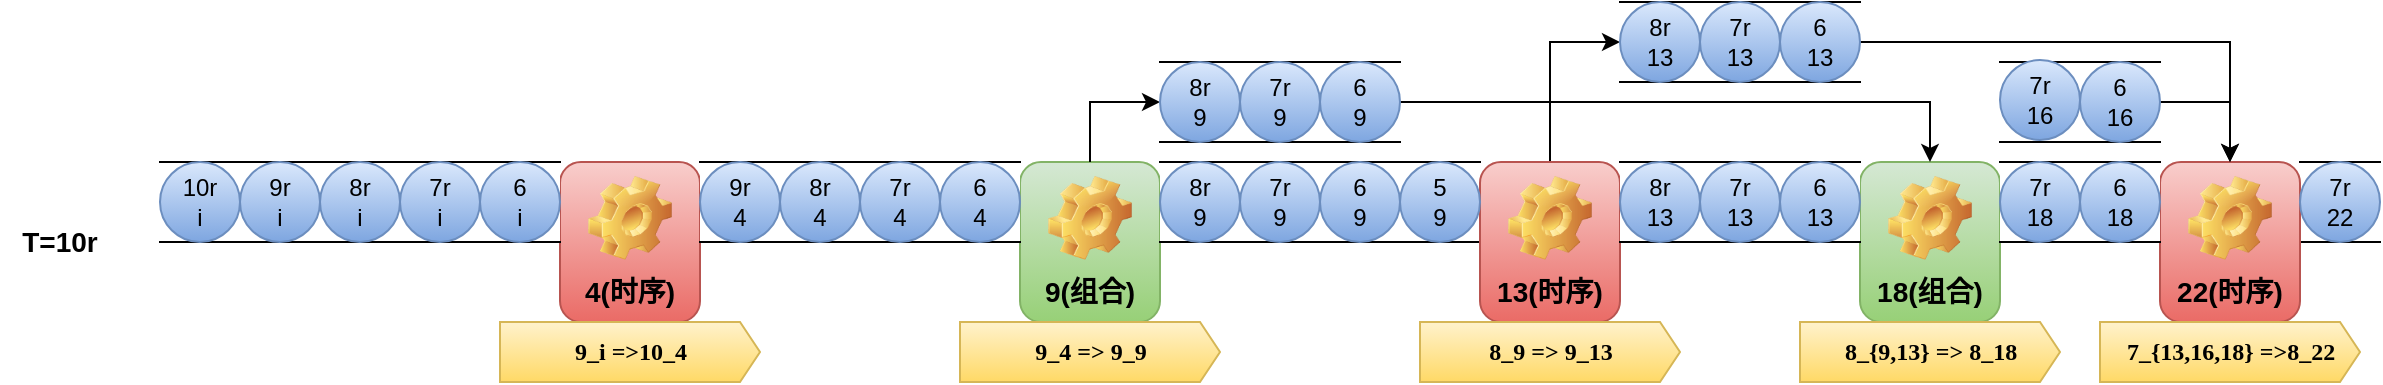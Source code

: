 <mxfile version="24.7.8">
  <diagram name="第 1 页" id="sMYmb9f0E75zViTfouJD">
    <mxGraphModel dx="1434" dy="738" grid="1" gridSize="10" guides="1" tooltips="1" connect="1" arrows="1" fold="1" page="1" pageScale="1" pageWidth="1169" pageHeight="827" math="0" shadow="0">
      <root>
        <mxCell id="0" />
        <mxCell id="1" parent="0" />
        <mxCell id="9udhq2torL1eLMPgQ3-c-1" value="" style="html=1;dashed=0;whiteSpace=wrap;shape=partialRectangle;right=0;left=0;" vertex="1" parent="1">
          <mxGeometry x="1190" y="120" width="40" height="40" as="geometry" />
        </mxCell>
        <mxCell id="9udhq2torL1eLMPgQ3-c-2" value="4(时序)" style="label;whiteSpace=wrap;html=1;align=center;verticalAlign=bottom;spacingLeft=0;spacingBottom=4;imageAlign=center;imageVerticalAlign=top;image=img/clipart/Gear_128x128.png;fontSize=14;fillColor=#f8cecc;gradientColor=#ea6b66;strokeColor=#b85450;" vertex="1" parent="1">
          <mxGeometry x="320" y="120" width="70" height="80" as="geometry" />
        </mxCell>
        <mxCell id="9udhq2torL1eLMPgQ3-c-3" value="9(组合)" style="label;whiteSpace=wrap;html=1;align=center;verticalAlign=bottom;spacingLeft=0;spacingBottom=4;imageAlign=center;imageVerticalAlign=top;image=img/clipart/Gear_128x128.png;fontSize=14;fillColor=#d5e8d4;gradientColor=#97d077;strokeColor=#82b366;" vertex="1" parent="1">
          <mxGeometry x="550" y="120" width="70" height="80" as="geometry" />
        </mxCell>
        <mxCell id="9udhq2torL1eLMPgQ3-c-4" value="" style="html=1;dashed=0;whiteSpace=wrap;shape=partialRectangle;right=0;left=0;" vertex="1" parent="1">
          <mxGeometry x="120" y="120" width="200" height="40" as="geometry" />
        </mxCell>
        <mxCell id="9udhq2torL1eLMPgQ3-c-5" value="&lt;div&gt;6&lt;/div&gt;&lt;div&gt;i&lt;/div&gt;" style="ellipse;whiteSpace=wrap;html=1;fillColor=#dae8fc;gradientColor=#7ea6e0;strokeColor=#6c8ebf;" vertex="1" parent="1">
          <mxGeometry x="280" y="120" width="40" height="40" as="geometry" />
        </mxCell>
        <mxCell id="9udhq2torL1eLMPgQ3-c-6" value="" style="html=1;dashed=0;whiteSpace=wrap;shape=partialRectangle;right=0;left=0;" vertex="1" parent="1">
          <mxGeometry x="390" y="120" width="160" height="40" as="geometry" />
        </mxCell>
        <mxCell id="9udhq2torL1eLMPgQ3-c-7" value="" style="html=1;dashed=0;whiteSpace=wrap;shape=partialRectangle;right=0;left=0;" vertex="1" parent="1">
          <mxGeometry x="620" y="120" width="160" height="40" as="geometry" />
        </mxCell>
        <mxCell id="9udhq2torL1eLMPgQ3-c-8" style="edgeStyle=orthogonalEdgeStyle;rounded=0;orthogonalLoop=1;jettySize=auto;html=1;exitX=0.5;exitY=0;exitDx=0;exitDy=0;entryX=0;entryY=0.5;entryDx=0;entryDy=0;" edge="1" parent="1" source="9udhq2torL1eLMPgQ3-c-9" target="9udhq2torL1eLMPgQ3-c-33">
          <mxGeometry relative="1" as="geometry" />
        </mxCell>
        <mxCell id="9udhq2torL1eLMPgQ3-c-9" value="13(时序)" style="label;whiteSpace=wrap;html=1;align=center;verticalAlign=bottom;spacingLeft=0;spacingBottom=4;imageAlign=center;imageVerticalAlign=top;image=img/clipart/Gear_128x128.png;fontSize=14;fillColor=#f8cecc;gradientColor=#ea6b66;strokeColor=#b85450;" vertex="1" parent="1">
          <mxGeometry x="780" y="120" width="70" height="80" as="geometry" />
        </mxCell>
        <mxCell id="9udhq2torL1eLMPgQ3-c-10" value="22(时序)" style="label;whiteSpace=wrap;html=1;align=center;verticalAlign=bottom;spacingLeft=0;spacingBottom=4;imageAlign=center;imageVerticalAlign=top;image=img/clipart/Gear_128x128.png;fontSize=14;fillColor=#f8cecc;gradientColor=#ea6b66;strokeColor=#b85450;" vertex="1" parent="1">
          <mxGeometry x="1120" y="120" width="70" height="80" as="geometry" />
        </mxCell>
        <mxCell id="9udhq2torL1eLMPgQ3-c-11" value="18(组合)" style="label;whiteSpace=wrap;html=1;align=center;verticalAlign=bottom;spacingLeft=0;spacingBottom=4;imageAlign=center;imageVerticalAlign=top;image=img/clipart/Gear_128x128.png;fontSize=14;fillColor=#d5e8d4;gradientColor=#97d077;strokeColor=#82b366;" vertex="1" parent="1">
          <mxGeometry x="970" y="120" width="70" height="80" as="geometry" />
        </mxCell>
        <mxCell id="9udhq2torL1eLMPgQ3-c-12" value="" style="html=1;dashed=0;whiteSpace=wrap;shape=partialRectangle;right=0;left=0;" vertex="1" parent="1">
          <mxGeometry x="850" y="120" width="120" height="40" as="geometry" />
        </mxCell>
        <mxCell id="9udhq2torL1eLMPgQ3-c-13" value="" style="html=1;dashed=0;whiteSpace=wrap;shape=partialRectangle;right=0;left=0;" vertex="1" parent="1">
          <mxGeometry x="1040" y="120" width="80" height="40" as="geometry" />
        </mxCell>
        <mxCell id="9udhq2torL1eLMPgQ3-c-14" value="T=10r" style="text;html=1;align=center;verticalAlign=middle;whiteSpace=wrap;rounded=0;fontSize=14;fontStyle=1" vertex="1" parent="1">
          <mxGeometry x="40" y="145" width="60" height="30" as="geometry" />
        </mxCell>
        <mxCell id="9udhq2torL1eLMPgQ3-c-15" value="&lt;div&gt;7r&lt;/div&gt;&lt;div&gt;i&lt;/div&gt;" style="ellipse;whiteSpace=wrap;html=1;fillColor=#dae8fc;gradientColor=#7ea6e0;strokeColor=#6c8ebf;" vertex="1" parent="1">
          <mxGeometry x="240" y="120" width="40" height="40" as="geometry" />
        </mxCell>
        <mxCell id="9udhq2torL1eLMPgQ3-c-16" value="9_i =&amp;gt;10_4" style="html=1;shadow=0;dashed=0;align=center;verticalAlign=middle;shape=mxgraph.arrows2.arrow;dy=0;dx=10;notch=0;fillColor=#fff2cc;gradientColor=#ffd966;strokeColor=#d6b656;fontFamily=Georgia;fontStyle=1" vertex="1" parent="1">
          <mxGeometry x="290" y="200" width="130" height="30" as="geometry" />
        </mxCell>
        <mxCell id="9udhq2torL1eLMPgQ3-c-17" value="9_4 =&amp;gt; 9_9" style="html=1;shadow=0;dashed=0;align=center;verticalAlign=middle;shape=mxgraph.arrows2.arrow;dy=0;dx=10;notch=0;fillColor=#fff2cc;gradientColor=#ffd966;strokeColor=#d6b656;fontFamily=Georgia;fontStyle=1" vertex="1" parent="1">
          <mxGeometry x="520" y="200" width="130" height="30" as="geometry" />
        </mxCell>
        <mxCell id="9udhq2torL1eLMPgQ3-c-18" value="8_9 =&amp;gt; 9_13" style="html=1;shadow=0;dashed=0;align=center;verticalAlign=middle;shape=mxgraph.arrows2.arrow;dy=0;dx=10;notch=0;fillColor=#fff2cc;gradientColor=#ffd966;strokeColor=#d6b656;fontFamily=Georgia;fontStyle=1" vertex="1" parent="1">
          <mxGeometry x="750" y="200" width="130" height="30" as="geometry" />
        </mxCell>
        <mxCell id="9udhq2torL1eLMPgQ3-c-19" value="8_{9,13} =&amp;gt; 8_18" style="html=1;shadow=0;dashed=0;align=center;verticalAlign=middle;shape=mxgraph.arrows2.arrow;dy=0;dx=10;notch=0;fillColor=#fff2cc;gradientColor=#ffd966;strokeColor=#d6b656;fontFamily=Georgia;fontStyle=1" vertex="1" parent="1">
          <mxGeometry x="940" y="200" width="130" height="30" as="geometry" />
        </mxCell>
        <mxCell id="9udhq2torL1eLMPgQ3-c-20" value="7_{13,16,18} =&amp;gt;8_22" style="html=1;shadow=0;dashed=0;align=center;verticalAlign=middle;shape=mxgraph.arrows2.arrow;dy=0;dx=10;notch=0;fillColor=#fff2cc;gradientColor=#ffd966;strokeColor=#d6b656;fontFamily=Georgia;fontStyle=1" vertex="1" parent="1">
          <mxGeometry x="1090" y="200" width="130" height="30" as="geometry" />
        </mxCell>
        <mxCell id="9udhq2torL1eLMPgQ3-c-21" value="&lt;div&gt;6&lt;/div&gt;&lt;div&gt;4&lt;/div&gt;" style="ellipse;whiteSpace=wrap;html=1;fillColor=#dae8fc;gradientColor=#7ea6e0;strokeColor=#6c8ebf;" vertex="1" parent="1">
          <mxGeometry x="510" y="120" width="40" height="40" as="geometry" />
        </mxCell>
        <mxCell id="9udhq2torL1eLMPgQ3-c-22" value="&lt;div&gt;6&lt;/div&gt;&lt;div&gt;9&lt;/div&gt;" style="ellipse;whiteSpace=wrap;html=1;fillColor=#dae8fc;gradientColor=#7ea6e0;strokeColor=#6c8ebf;" vertex="1" parent="1">
          <mxGeometry x="700" y="120" width="40" height="40" as="geometry" />
        </mxCell>
        <mxCell id="9udhq2torL1eLMPgQ3-c-23" value="&lt;div&gt;5&lt;/div&gt;&lt;div&gt;9&lt;/div&gt;" style="ellipse;whiteSpace=wrap;html=1;fillColor=#dae8fc;gradientColor=#7ea6e0;strokeColor=#6c8ebf;" vertex="1" parent="1">
          <mxGeometry x="740" y="120" width="40" height="40" as="geometry" />
        </mxCell>
        <mxCell id="9udhq2torL1eLMPgQ3-c-24" value="&lt;div&gt;6&lt;/div&gt;&lt;div&gt;13&lt;/div&gt;" style="ellipse;whiteSpace=wrap;html=1;fillColor=#dae8fc;gradientColor=#7ea6e0;strokeColor=#6c8ebf;" vertex="1" parent="1">
          <mxGeometry x="930" y="120" width="40" height="40" as="geometry" />
        </mxCell>
        <mxCell id="9udhq2torL1eLMPgQ3-c-25" style="edgeStyle=orthogonalEdgeStyle;rounded=0;orthogonalLoop=1;jettySize=auto;html=1;entryX=0.5;entryY=0;entryDx=0;entryDy=0;" edge="1" parent="1" source="9udhq2torL1eLMPgQ3-c-26" target="9udhq2torL1eLMPgQ3-c-11">
          <mxGeometry relative="1" as="geometry" />
        </mxCell>
        <mxCell id="9udhq2torL1eLMPgQ3-c-26" value="" style="html=1;dashed=0;whiteSpace=wrap;shape=partialRectangle;right=0;left=0;" vertex="1" parent="1">
          <mxGeometry x="620" y="70" width="120" height="40" as="geometry" />
        </mxCell>
        <mxCell id="9udhq2torL1eLMPgQ3-c-27" value="&lt;div&gt;6&lt;/div&gt;&lt;div&gt;9&lt;/div&gt;" style="ellipse;whiteSpace=wrap;html=1;fillColor=#dae8fc;gradientColor=#7ea6e0;strokeColor=#6c8ebf;" vertex="1" parent="1">
          <mxGeometry x="700" y="70" width="40" height="40" as="geometry" />
        </mxCell>
        <mxCell id="9udhq2torL1eLMPgQ3-c-28" style="edgeStyle=orthogonalEdgeStyle;rounded=0;orthogonalLoop=1;jettySize=auto;html=1;exitX=0.5;exitY=0;exitDx=0;exitDy=0;entryX=0;entryY=0.5;entryDx=0;entryDy=0;" edge="1" parent="1" source="9udhq2torL1eLMPgQ3-c-3" target="9udhq2torL1eLMPgQ3-c-26">
          <mxGeometry relative="1" as="geometry">
            <mxPoint x="620" y="90" as="targetPoint" />
          </mxGeometry>
        </mxCell>
        <mxCell id="9udhq2torL1eLMPgQ3-c-29" value="&lt;div&gt;7r&lt;/div&gt;&lt;div&gt;18&lt;/div&gt;" style="ellipse;whiteSpace=wrap;html=1;fillColor=#dae8fc;gradientColor=#7ea6e0;strokeColor=#6c8ebf;" vertex="1" parent="1">
          <mxGeometry x="1040" y="120" width="40" height="40" as="geometry" />
        </mxCell>
        <mxCell id="9udhq2torL1eLMPgQ3-c-30" value="&lt;div&gt;6&lt;/div&gt;&lt;div&gt;18&lt;/div&gt;" style="ellipse;whiteSpace=wrap;html=1;fillColor=#dae8fc;gradientColor=#7ea6e0;strokeColor=#6c8ebf;" vertex="1" parent="1">
          <mxGeometry x="1080" y="120" width="40" height="40" as="geometry" />
        </mxCell>
        <mxCell id="9udhq2torL1eLMPgQ3-c-31" value="&lt;div&gt;7r&lt;/div&gt;&lt;div&gt;22&lt;/div&gt;" style="ellipse;whiteSpace=wrap;html=1;fillColor=#dae8fc;gradientColor=#7ea6e0;strokeColor=#6c8ebf;" vertex="1" parent="1">
          <mxGeometry x="1190" y="120" width="40" height="40" as="geometry" />
        </mxCell>
        <mxCell id="9udhq2torL1eLMPgQ3-c-32" style="edgeStyle=orthogonalEdgeStyle;rounded=0;orthogonalLoop=1;jettySize=auto;html=1;exitX=1;exitY=0.5;exitDx=0;exitDy=0;" edge="1" parent="1" source="9udhq2torL1eLMPgQ3-c-33" target="9udhq2torL1eLMPgQ3-c-10">
          <mxGeometry relative="1" as="geometry" />
        </mxCell>
        <mxCell id="9udhq2torL1eLMPgQ3-c-33" value="" style="html=1;dashed=0;whiteSpace=wrap;shape=partialRectangle;right=0;left=0;" vertex="1" parent="1">
          <mxGeometry x="850" y="40" width="120" height="40" as="geometry" />
        </mxCell>
        <mxCell id="9udhq2torL1eLMPgQ3-c-34" value="&lt;div&gt;6&lt;/div&gt;&lt;div&gt;13&lt;/div&gt;" style="ellipse;whiteSpace=wrap;html=1;fillColor=#dae8fc;gradientColor=#7ea6e0;strokeColor=#6c8ebf;" vertex="1" parent="1">
          <mxGeometry x="930" y="40" width="40" height="40" as="geometry" />
        </mxCell>
        <mxCell id="9udhq2torL1eLMPgQ3-c-35" value="&lt;div&gt;8r&lt;/div&gt;&lt;div&gt;13&lt;/div&gt;" style="ellipse;whiteSpace=wrap;html=1;fillColor=#dae8fc;gradientColor=#7ea6e0;strokeColor=#6c8ebf;" vertex="1" parent="1">
          <mxGeometry x="850" y="40" width="40" height="40" as="geometry" />
        </mxCell>
        <mxCell id="9udhq2torL1eLMPgQ3-c-36" style="edgeStyle=orthogonalEdgeStyle;rounded=0;orthogonalLoop=1;jettySize=auto;html=1;entryX=0.5;entryY=0;entryDx=0;entryDy=0;exitX=1;exitY=0.5;exitDx=0;exitDy=0;" edge="1" parent="1" source="9udhq2torL1eLMPgQ3-c-37" target="9udhq2torL1eLMPgQ3-c-10">
          <mxGeometry relative="1" as="geometry" />
        </mxCell>
        <mxCell id="9udhq2torL1eLMPgQ3-c-37" value="" style="html=1;dashed=0;whiteSpace=wrap;shape=partialRectangle;right=0;left=0;" vertex="1" parent="1">
          <mxGeometry x="1040" y="70" width="80" height="40" as="geometry" />
        </mxCell>
        <mxCell id="9udhq2torL1eLMPgQ3-c-38" value="&lt;div&gt;7r&lt;/div&gt;&lt;div&gt;16&lt;/div&gt;" style="ellipse;whiteSpace=wrap;html=1;fillColor=#dae8fc;gradientColor=#7ea6e0;strokeColor=#6c8ebf;" vertex="1" parent="1">
          <mxGeometry x="1040" y="69" width="40" height="40" as="geometry" />
        </mxCell>
        <mxCell id="9udhq2torL1eLMPgQ3-c-39" value="&lt;div&gt;6&lt;/div&gt;&lt;div&gt;16&lt;/div&gt;" style="ellipse;whiteSpace=wrap;html=1;fillColor=#dae8fc;gradientColor=#7ea6e0;strokeColor=#6c8ebf;" vertex="1" parent="1">
          <mxGeometry x="1080" y="70" width="40" height="40" as="geometry" />
        </mxCell>
        <mxCell id="9udhq2torL1eLMPgQ3-c-40" value="&lt;div&gt;8r&lt;/div&gt;&lt;div&gt;i&lt;/div&gt;" style="ellipse;whiteSpace=wrap;html=1;fillColor=#dae8fc;gradientColor=#7ea6e0;strokeColor=#6c8ebf;" vertex="1" parent="1">
          <mxGeometry x="200" y="120" width="40" height="40" as="geometry" />
        </mxCell>
        <mxCell id="9udhq2torL1eLMPgQ3-c-41" value="&lt;div&gt;7r&lt;/div&gt;&lt;div&gt;4&lt;/div&gt;" style="ellipse;whiteSpace=wrap;html=1;fillColor=#dae8fc;gradientColor=#7ea6e0;strokeColor=#6c8ebf;" vertex="1" parent="1">
          <mxGeometry x="470" y="120" width="40" height="40" as="geometry" />
        </mxCell>
        <mxCell id="9udhq2torL1eLMPgQ3-c-42" value="&lt;div&gt;7r&lt;/div&gt;&lt;div&gt;13&lt;/div&gt;" style="ellipse;whiteSpace=wrap;html=1;fillColor=#dae8fc;gradientColor=#7ea6e0;strokeColor=#6c8ebf;" vertex="1" parent="1">
          <mxGeometry x="890" y="120" width="40" height="40" as="geometry" />
        </mxCell>
        <mxCell id="9udhq2torL1eLMPgQ3-c-43" value="&lt;div&gt;7r&lt;/div&gt;&lt;div&gt;13&lt;/div&gt;" style="ellipse;whiteSpace=wrap;html=1;fillColor=#dae8fc;gradientColor=#7ea6e0;strokeColor=#6c8ebf;" vertex="1" parent="1">
          <mxGeometry x="890" y="40" width="40" height="40" as="geometry" />
        </mxCell>
        <mxCell id="9udhq2torL1eLMPgQ3-c-44" value="&lt;div&gt;9r&lt;/div&gt;&lt;div&gt;i&lt;/div&gt;" style="ellipse;whiteSpace=wrap;html=1;fillColor=#dae8fc;gradientColor=#7ea6e0;strokeColor=#6c8ebf;" vertex="1" parent="1">
          <mxGeometry x="160" y="120" width="40" height="40" as="geometry" />
        </mxCell>
        <mxCell id="9udhq2torL1eLMPgQ3-c-45" value="&lt;div&gt;8r&lt;/div&gt;&lt;div&gt;4&lt;/div&gt;" style="ellipse;whiteSpace=wrap;html=1;fillColor=#dae8fc;gradientColor=#7ea6e0;strokeColor=#6c8ebf;" vertex="1" parent="1">
          <mxGeometry x="430" y="120" width="40" height="40" as="geometry" />
        </mxCell>
        <mxCell id="9udhq2torL1eLMPgQ3-c-46" value="&lt;div&gt;7r&lt;/div&gt;&lt;div&gt;9&lt;/div&gt;" style="ellipse;whiteSpace=wrap;html=1;fillColor=#dae8fc;gradientColor=#7ea6e0;strokeColor=#6c8ebf;" vertex="1" parent="1">
          <mxGeometry x="660" y="120" width="40" height="40" as="geometry" />
        </mxCell>
        <mxCell id="9udhq2torL1eLMPgQ3-c-47" value="&lt;div&gt;7r&lt;/div&gt;&lt;div&gt;9&lt;/div&gt;" style="ellipse;whiteSpace=wrap;html=1;fillColor=#dae8fc;gradientColor=#7ea6e0;strokeColor=#6c8ebf;" vertex="1" parent="1">
          <mxGeometry x="660" y="70" width="40" height="40" as="geometry" />
        </mxCell>
        <mxCell id="9udhq2torL1eLMPgQ3-c-48" value="&lt;div&gt;10r&lt;/div&gt;&lt;div&gt;i&lt;/div&gt;" style="ellipse;whiteSpace=wrap;html=1;fillColor=#dae8fc;gradientColor=#7ea6e0;strokeColor=#6c8ebf;" vertex="1" parent="1">
          <mxGeometry x="120" y="120" width="40" height="40" as="geometry" />
        </mxCell>
        <mxCell id="9udhq2torL1eLMPgQ3-c-49" value="&lt;div&gt;9r&lt;/div&gt;&lt;div&gt;4&lt;/div&gt;" style="ellipse;whiteSpace=wrap;html=1;fillColor=#dae8fc;gradientColor=#7ea6e0;strokeColor=#6c8ebf;" vertex="1" parent="1">
          <mxGeometry x="390" y="120" width="40" height="40" as="geometry" />
        </mxCell>
        <mxCell id="9udhq2torL1eLMPgQ3-c-50" value="&lt;div&gt;8r&lt;/div&gt;&lt;div&gt;9&lt;/div&gt;" style="ellipse;whiteSpace=wrap;html=1;fillColor=#dae8fc;gradientColor=#7ea6e0;strokeColor=#6c8ebf;" vertex="1" parent="1">
          <mxGeometry x="620" y="120" width="40" height="40" as="geometry" />
        </mxCell>
        <mxCell id="9udhq2torL1eLMPgQ3-c-51" value="&lt;div&gt;8r&lt;/div&gt;&lt;div&gt;9&lt;/div&gt;" style="ellipse;whiteSpace=wrap;html=1;fillColor=#dae8fc;gradientColor=#7ea6e0;strokeColor=#6c8ebf;" vertex="1" parent="1">
          <mxGeometry x="620" y="70" width="40" height="40" as="geometry" />
        </mxCell>
        <mxCell id="9udhq2torL1eLMPgQ3-c-52" value="&lt;div&gt;8r&lt;/div&gt;&lt;div&gt;13&lt;/div&gt;" style="ellipse;whiteSpace=wrap;html=1;fillColor=#dae8fc;gradientColor=#7ea6e0;strokeColor=#6c8ebf;" vertex="1" parent="1">
          <mxGeometry x="850" y="120" width="40" height="40" as="geometry" />
        </mxCell>
      </root>
    </mxGraphModel>
  </diagram>
</mxfile>
